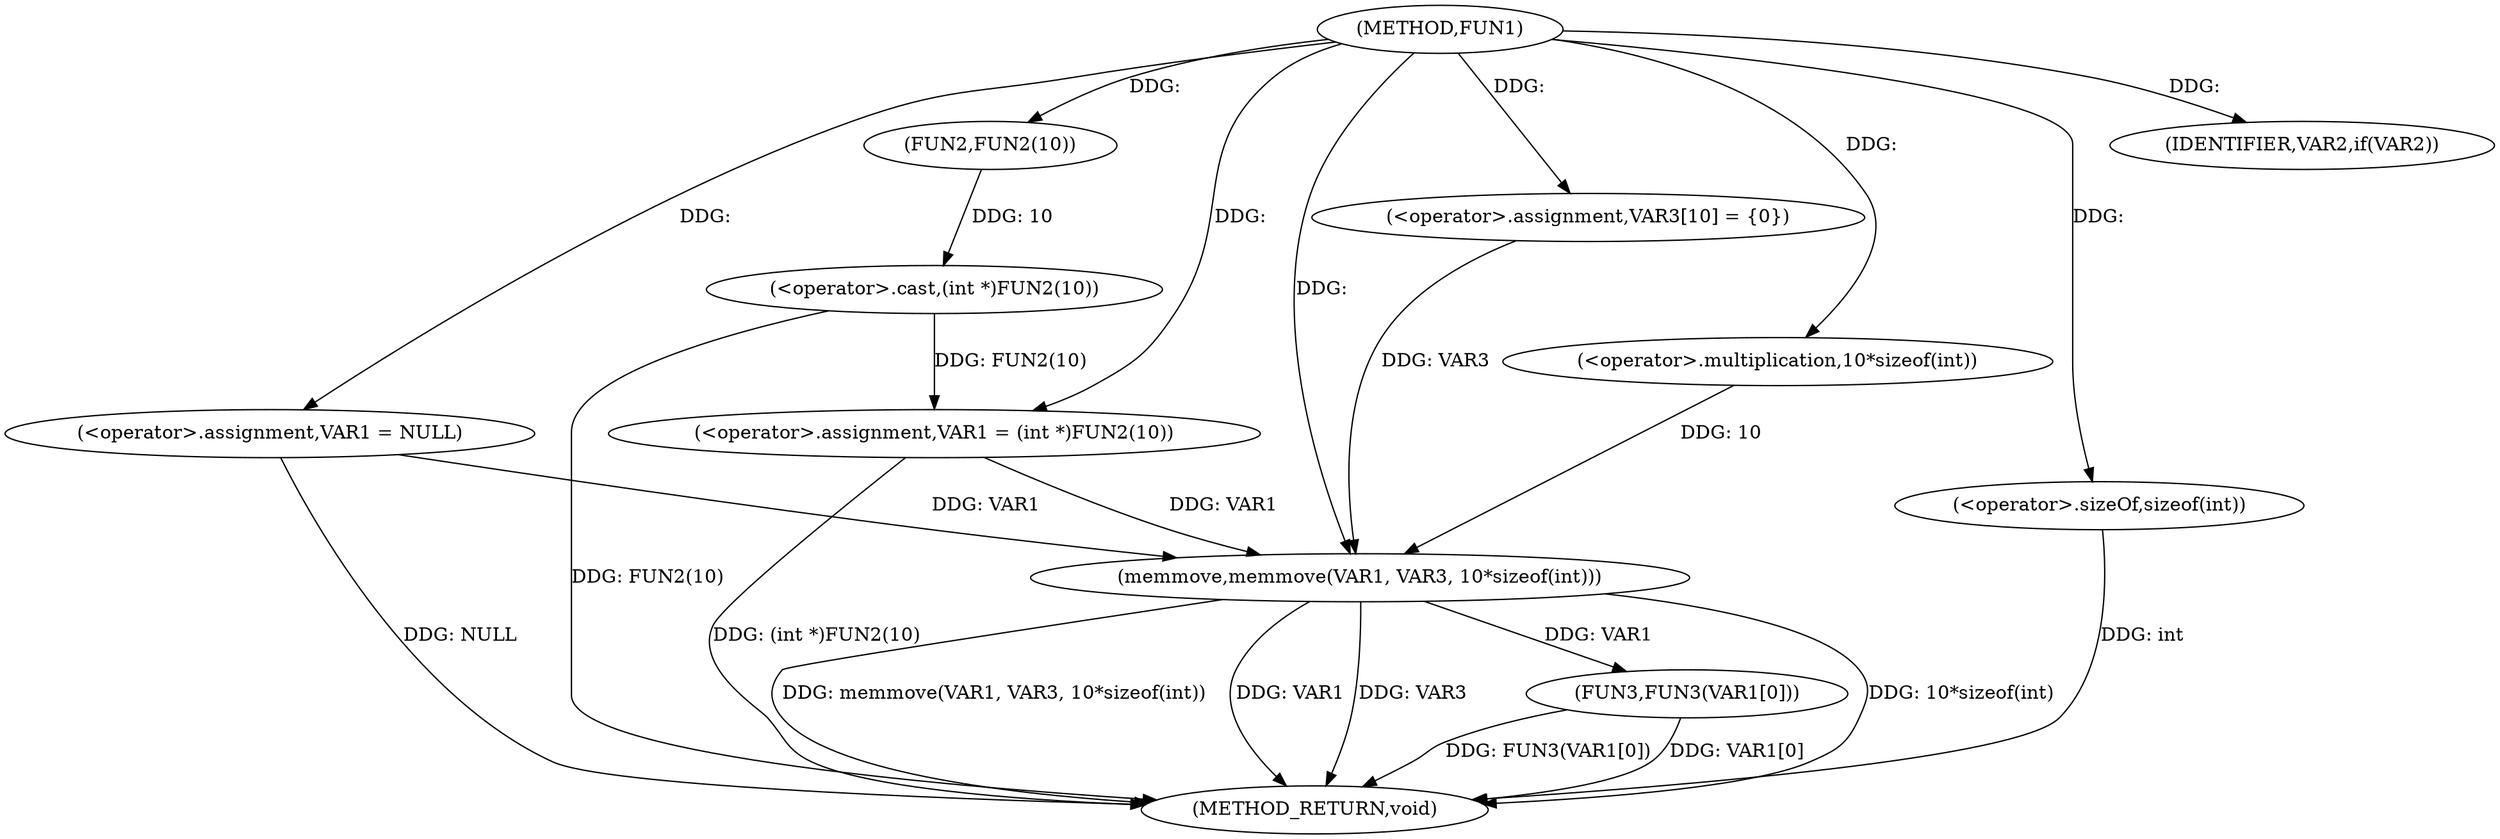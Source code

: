 digraph FUN1 {  
"1000100" [label = "(METHOD,FUN1)" ]
"1000130" [label = "(METHOD_RETURN,void)" ]
"1000103" [label = "(<operator>.assignment,VAR1 = NULL)" ]
"1000107" [label = "(IDENTIFIER,VAR2,if(VAR2))" ]
"1000109" [label = "(<operator>.assignment,VAR1 = (int *)FUN2(10))" ]
"1000111" [label = "(<operator>.cast,(int *)FUN2(10))" ]
"1000113" [label = "(FUN2,FUN2(10))" ]
"1000117" [label = "(<operator>.assignment,VAR3[10] = {0})" ]
"1000119" [label = "(memmove,memmove(VAR1, VAR3, 10*sizeof(int)))" ]
"1000122" [label = "(<operator>.multiplication,10*sizeof(int))" ]
"1000124" [label = "(<operator>.sizeOf,sizeof(int))" ]
"1000126" [label = "(FUN3,FUN3(VAR1[0]))" ]
  "1000126" -> "1000130"  [ label = "DDG: FUN3(VAR1[0])"] 
  "1000124" -> "1000130"  [ label = "DDG: int"] 
  "1000103" -> "1000130"  [ label = "DDG: NULL"] 
  "1000119" -> "1000130"  [ label = "DDG: VAR3"] 
  "1000126" -> "1000130"  [ label = "DDG: VAR1[0]"] 
  "1000119" -> "1000130"  [ label = "DDG: 10*sizeof(int)"] 
  "1000119" -> "1000130"  [ label = "DDG: memmove(VAR1, VAR3, 10*sizeof(int))"] 
  "1000109" -> "1000130"  [ label = "DDG: (int *)FUN2(10)"] 
  "1000111" -> "1000130"  [ label = "DDG: FUN2(10)"] 
  "1000119" -> "1000130"  [ label = "DDG: VAR1"] 
  "1000100" -> "1000103"  [ label = "DDG: "] 
  "1000100" -> "1000107"  [ label = "DDG: "] 
  "1000111" -> "1000109"  [ label = "DDG: FUN2(10)"] 
  "1000100" -> "1000109"  [ label = "DDG: "] 
  "1000113" -> "1000111"  [ label = "DDG: 10"] 
  "1000100" -> "1000113"  [ label = "DDG: "] 
  "1000100" -> "1000117"  [ label = "DDG: "] 
  "1000103" -> "1000119"  [ label = "DDG: VAR1"] 
  "1000109" -> "1000119"  [ label = "DDG: VAR1"] 
  "1000100" -> "1000119"  [ label = "DDG: "] 
  "1000117" -> "1000119"  [ label = "DDG: VAR3"] 
  "1000122" -> "1000119"  [ label = "DDG: 10"] 
  "1000100" -> "1000122"  [ label = "DDG: "] 
  "1000100" -> "1000124"  [ label = "DDG: "] 
  "1000119" -> "1000126"  [ label = "DDG: VAR1"] 
}

